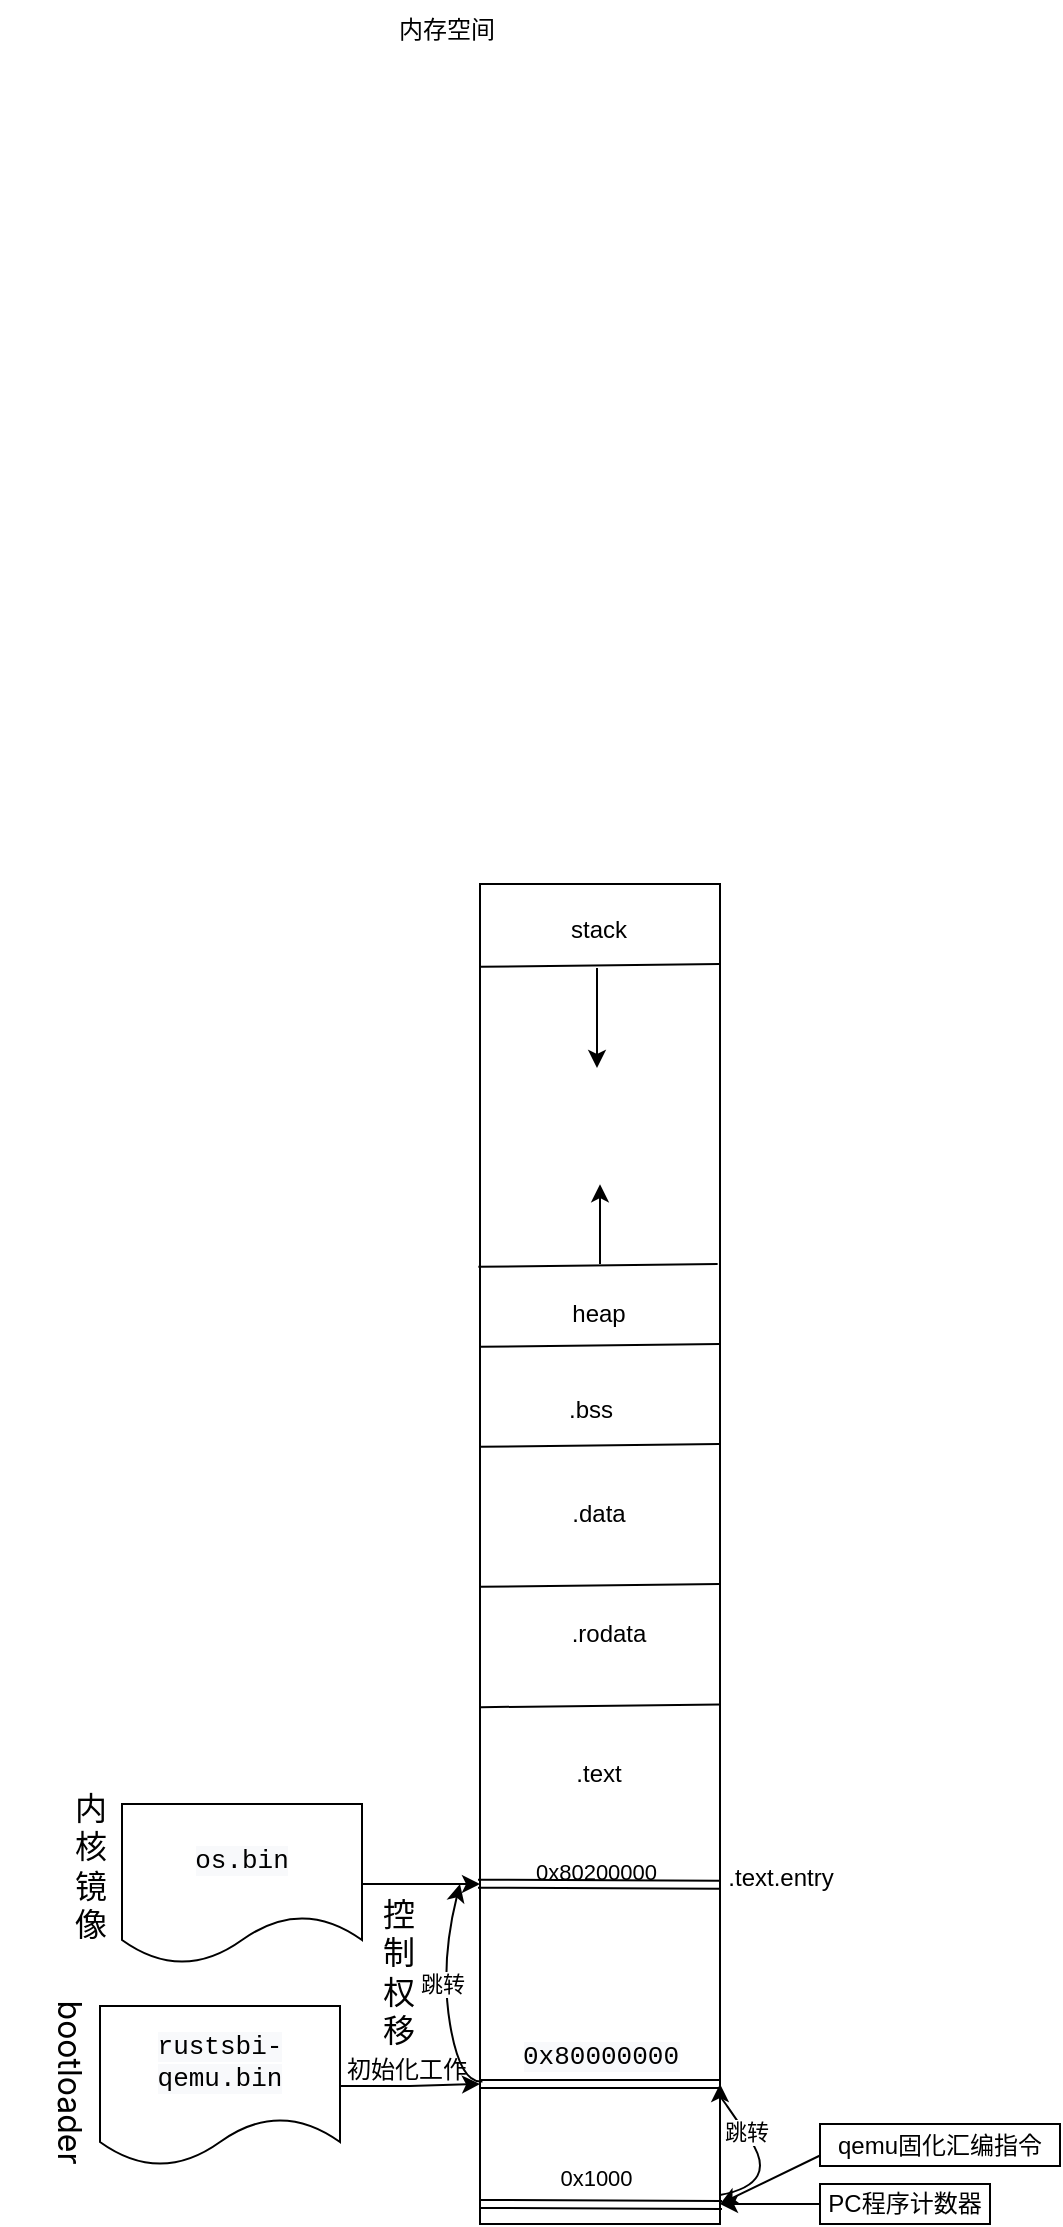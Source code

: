 <mxfile version="24.3.0" type="github">
  <diagram name="第 1 页" id="7-k96jfnMAiJ8e-T-u9u">
    <mxGraphModel dx="1002" dy="569" grid="1" gridSize="10" guides="1" tooltips="1" connect="1" arrows="1" fold="1" page="1" pageScale="1" pageWidth="827" pageHeight="1169" math="0" shadow="0">
      <root>
        <mxCell id="0" />
        <mxCell id="1" parent="0" />
        <mxCell id="l_-t8NbUMLtEt77pQAXU-1" value="" style="rounded=0;whiteSpace=wrap;html=1;" vertex="1" parent="1">
          <mxGeometry x="380" y="460" width="120" height="670" as="geometry" />
        </mxCell>
        <mxCell id="l_-t8NbUMLtEt77pQAXU-11" style="edgeStyle=orthogonalEdgeStyle;rounded=0;orthogonalLoop=1;jettySize=auto;html=1;exitX=1;exitY=0.5;exitDx=0;exitDy=0;" edge="1" parent="1" source="l_-t8NbUMLtEt77pQAXU-2">
          <mxGeometry relative="1" as="geometry">
            <mxPoint x="380" y="1060" as="targetPoint" />
          </mxGeometry>
        </mxCell>
        <mxCell id="l_-t8NbUMLtEt77pQAXU-2" value="&lt;span style=&quot;font-family: SFMono-Regular, Menlo, Consolas, Monaco, &amp;quot;Liberation Mono&amp;quot;, &amp;quot;Lucida Console&amp;quot;, monospace; font-size: 13px; text-align: start; background-color: rgb(248, 249, 251);&quot;&gt;rustsbi-qemu.bin&lt;/span&gt;" style="shape=document;whiteSpace=wrap;html=1;boundedLbl=1;" vertex="1" parent="1">
          <mxGeometry x="190" y="1021" width="120" height="80" as="geometry" />
        </mxCell>
        <mxCell id="l_-t8NbUMLtEt77pQAXU-5" value="" style="shape=link;html=1;rounded=0;exitX=-0.007;exitY=0.849;exitDx=0;exitDy=0;exitPerimeter=0;" edge="1" parent="1">
          <mxGeometry width="100" relative="1" as="geometry">
            <mxPoint x="380.0" y="1060" as="sourcePoint" />
            <mxPoint x="500" y="1060" as="targetPoint" />
          </mxGeometry>
        </mxCell>
        <mxCell id="l_-t8NbUMLtEt77pQAXU-6" value="&lt;code style=&quot;font-family: var(--font-stack--monospace); font-size: var(--font-size--small--2); background: var(--color-inline-code-background); border-radius: 0.2em; padding: 0.1em 0.2em; border: 1px solid var(--color-background-border); text-align: start; text-wrap: wrap;&quot; class=&quot;docutils literal notranslate&quot;&gt;&lt;span class=&quot;pre&quot;&gt;0x80200000&lt;/span&gt;&lt;/code&gt;&lt;span style=&quot;font-family: -apple-system, BlinkMacSystemFont, &amp;quot;Segoe UI&amp;quot;, Helvetica, Arial, sans-serif, &amp;quot;Apple Color Emoji&amp;quot;, &amp;quot;Segoe UI Emoji&amp;quot;; font-size: medium; text-align: start; text-wrap: wrap;&quot;&gt;&amp;nbsp;&lt;/span&gt;" style="edgeLabel;html=1;align=center;verticalAlign=middle;resizable=0;points=[];" vertex="1" connectable="0" parent="l_-t8NbUMLtEt77pQAXU-5">
          <mxGeometry x="0.301" relative="1" as="geometry">
            <mxPoint x="-18" y="-108" as="offset" />
          </mxGeometry>
        </mxCell>
        <mxCell id="l_-t8NbUMLtEt77pQAXU-8" value="&lt;span style=&quot;font-family: -apple-system, BlinkMacSystemFont, &amp;quot;Segoe UI&amp;quot;, Helvetica, Arial, sans-serif, &amp;quot;Apple Color Emoji&amp;quot;, &amp;quot;Segoe UI Emoji&amp;quot;; font-size: medium; text-align: start; text-wrap: wrap; background-color: rgb(255, 255, 255);&quot;&gt;bootloader&amp;nbsp;&lt;/span&gt;" style="text;html=1;align=center;verticalAlign=middle;resizable=0;points=[];autosize=1;strokeColor=none;fillColor=none;rotation=90;" vertex="1" parent="1">
          <mxGeometry x="120" y="1046" width="110" height="30" as="geometry" />
        </mxCell>
        <mxCell id="l_-t8NbUMLtEt77pQAXU-19" style="edgeStyle=orthogonalEdgeStyle;rounded=0;orthogonalLoop=1;jettySize=auto;html=1;exitX=1;exitY=0.5;exitDx=0;exitDy=0;" edge="1" parent="1" source="l_-t8NbUMLtEt77pQAXU-12">
          <mxGeometry relative="1" as="geometry">
            <mxPoint x="380" y="960" as="targetPoint" />
          </mxGeometry>
        </mxCell>
        <mxCell id="l_-t8NbUMLtEt77pQAXU-12" value="&lt;span style=&quot;font-family: SFMono-Regular, Menlo, Consolas, Monaco, &amp;quot;Liberation Mono&amp;quot;, &amp;quot;Lucida Console&amp;quot;, monospace; font-size: 13px; text-align: start; background-color: rgb(248, 249, 251);&quot;&gt;os.bin&lt;/span&gt;" style="shape=document;whiteSpace=wrap;html=1;boundedLbl=1;" vertex="1" parent="1">
          <mxGeometry x="201" y="920" width="120" height="80" as="geometry" />
        </mxCell>
        <mxCell id="l_-t8NbUMLtEt77pQAXU-13" value="&lt;div style=&quot;text-align: start;&quot;&gt;&lt;br&gt;&lt;/div&gt;" style="text;html=1;align=center;verticalAlign=middle;resizable=0;points=[];autosize=1;strokeColor=none;fillColor=none;" vertex="1" parent="1">
          <mxGeometry x="195" y="820" width="20" height="30" as="geometry" />
        </mxCell>
        <mxCell id="l_-t8NbUMLtEt77pQAXU-15" value="&lt;span style=&quot;font-family: -apple-system, BlinkMacSystemFont, &amp;quot;Segoe UI&amp;quot;, Helvetica, Arial, sans-serif, &amp;quot;Apple Color Emoji&amp;quot;, &amp;quot;Segoe UI Emoji&amp;quot;; font-size: medium; text-align: start; text-wrap: wrap; background-color: rgb(255, 255, 255);&quot;&gt;内核镜像&lt;/span&gt;" style="text;html=1;align=center;verticalAlign=middle;resizable=0;points=[];autosize=1;strokeColor=none;fillColor=none;" vertex="1" parent="1">
          <mxGeometry x="140" y="936" width="90" height="30" as="geometry" />
        </mxCell>
        <mxCell id="l_-t8NbUMLtEt77pQAXU-16" value="" style="shape=link;html=1;rounded=0;exitX=-0.007;exitY=0.849;exitDx=0;exitDy=0;exitPerimeter=0;" edge="1" parent="1">
          <mxGeometry width="100" relative="1" as="geometry">
            <mxPoint x="379" y="959.83" as="sourcePoint" />
            <mxPoint x="500" y="960.33" as="targetPoint" />
          </mxGeometry>
        </mxCell>
        <mxCell id="l_-t8NbUMLtEt77pQAXU-17" value="&lt;span style=&quot;font-family: SFMono-Regular, Menlo, Consolas, Monaco, &amp;quot;Liberation Mono&amp;quot;, &amp;quot;Lucida Console&amp;quot;, monospace; font-size: 13px; text-align: start; text-wrap: wrap; background-color: rgb(248, 249, 251);&quot;&gt;0x80000000&lt;/span&gt;" style="edgeLabel;html=1;align=center;verticalAlign=middle;resizable=0;points=[];" vertex="1" connectable="0" parent="l_-t8NbUMLtEt77pQAXU-16">
          <mxGeometry x="0.301" relative="1" as="geometry">
            <mxPoint x="-18" y="86" as="offset" />
          </mxGeometry>
        </mxCell>
        <mxCell id="l_-t8NbUMLtEt77pQAXU-20" value="" style="shape=link;html=1;rounded=0;exitX=-0.007;exitY=0.849;exitDx=0;exitDy=0;exitPerimeter=0;" edge="1" parent="1">
          <mxGeometry width="100" relative="1" as="geometry">
            <mxPoint x="380" y="1120" as="sourcePoint" />
            <mxPoint x="501" y="1120.5" as="targetPoint" />
          </mxGeometry>
        </mxCell>
        <mxCell id="l_-t8NbUMLtEt77pQAXU-21" value="&lt;code style=&quot;font-family: var(--font-stack--monospace); font-size: var(--font-size--small--2); background: var(--color-inline-code-background); border-radius: 0.2em; padding: 0.1em 0.2em; border: 1px solid var(--color-background-border); text-align: left; text-wrap: wrap;&quot; class=&quot;docutils literal notranslate&quot;&gt;&lt;span class=&quot;pre&quot;&gt;0x1000&lt;/span&gt;&lt;/code&gt;&lt;span style=&quot;font-family: -apple-system, BlinkMacSystemFont, &amp;quot;Segoe UI&amp;quot;, Helvetica, Arial, sans-serif, &amp;quot;Apple Color Emoji&amp;quot;, &amp;quot;Segoe UI Emoji&amp;quot;; font-size: medium; text-align: left; text-wrap: wrap;&quot;&gt;&amp;nbsp;&lt;/span&gt;" style="edgeLabel;html=1;align=center;verticalAlign=middle;resizable=0;points=[];" vertex="1" connectable="0" parent="l_-t8NbUMLtEt77pQAXU-20">
          <mxGeometry x="0.301" relative="1" as="geometry">
            <mxPoint x="-19" y="-16" as="offset" />
          </mxGeometry>
        </mxCell>
        <mxCell id="l_-t8NbUMLtEt77pQAXU-22" value="PC程序计数器" style="rounded=0;whiteSpace=wrap;html=1;" vertex="1" parent="1">
          <mxGeometry x="550" y="1110" width="85" height="20" as="geometry" />
        </mxCell>
        <mxCell id="l_-t8NbUMLtEt77pQAXU-23" value="" style="endArrow=classic;html=1;rounded=0;exitX=0;exitY=0.5;exitDx=0;exitDy=0;" edge="1" parent="1" source="l_-t8NbUMLtEt77pQAXU-22">
          <mxGeometry width="50" height="50" relative="1" as="geometry">
            <mxPoint x="460" y="1130" as="sourcePoint" />
            <mxPoint x="500" y="1120" as="targetPoint" />
            <Array as="points" />
          </mxGeometry>
        </mxCell>
        <mxCell id="l_-t8NbUMLtEt77pQAXU-25" value="qemu固化汇编指令" style="rounded=0;whiteSpace=wrap;html=1;" vertex="1" parent="1">
          <mxGeometry x="550" y="1080" width="120" height="21" as="geometry" />
        </mxCell>
        <mxCell id="l_-t8NbUMLtEt77pQAXU-26" value="" style="endArrow=classic;html=1;rounded=0;exitX=0;exitY=0.75;exitDx=0;exitDy=0;" edge="1" parent="1" source="l_-t8NbUMLtEt77pQAXU-25">
          <mxGeometry width="50" height="50" relative="1" as="geometry">
            <mxPoint x="460" y="1130" as="sourcePoint" />
            <mxPoint x="500" y="1120" as="targetPoint" />
          </mxGeometry>
        </mxCell>
        <mxCell id="l_-t8NbUMLtEt77pQAXU-28" value="" style="curved=1;endArrow=classic;html=1;rounded=0;" edge="1" parent="1">
          <mxGeometry width="50" height="50" relative="1" as="geometry">
            <mxPoint x="500" y="1115.5" as="sourcePoint" />
            <mxPoint x="500" y="1060" as="targetPoint" />
            <Array as="points">
              <mxPoint x="530" y="1110" />
              <mxPoint x="500" y="1065.5" />
            </Array>
          </mxGeometry>
        </mxCell>
        <mxCell id="l_-t8NbUMLtEt77pQAXU-29" value="跳转" style="edgeLabel;html=1;align=center;verticalAlign=middle;resizable=0;points=[];" vertex="1" connectable="0" parent="l_-t8NbUMLtEt77pQAXU-28">
          <mxGeometry x="0.387" y="-1" relative="1" as="geometry">
            <mxPoint as="offset" />
          </mxGeometry>
        </mxCell>
        <mxCell id="l_-t8NbUMLtEt77pQAXU-30" value="初始化工作" style="text;html=1;align=center;verticalAlign=middle;resizable=0;points=[];autosize=1;strokeColor=none;fillColor=none;" vertex="1" parent="1">
          <mxGeometry x="303" y="1038" width="80" height="30" as="geometry" />
        </mxCell>
        <mxCell id="l_-t8NbUMLtEt77pQAXU-31" value="" style="curved=1;endArrow=classic;html=1;rounded=0;exitX=0.01;exitY=0.913;exitDx=0;exitDy=0;exitPerimeter=0;" edge="1" parent="1">
          <mxGeometry width="50" height="50" relative="1" as="geometry">
            <mxPoint x="381.2" y="1058.71" as="sourcePoint" />
            <mxPoint x="370" y="960" as="targetPoint" />
            <Array as="points">
              <mxPoint x="370" y="1060" />
              <mxPoint x="360" y="1000" />
            </Array>
          </mxGeometry>
        </mxCell>
        <mxCell id="l_-t8NbUMLtEt77pQAXU-32" value="跳转" style="edgeLabel;html=1;align=center;verticalAlign=middle;resizable=0;points=[];" vertex="1" connectable="0" parent="l_-t8NbUMLtEt77pQAXU-31">
          <mxGeometry x="0.095" y="1" relative="1" as="geometry">
            <mxPoint as="offset" />
          </mxGeometry>
        </mxCell>
        <mxCell id="l_-t8NbUMLtEt77pQAXU-33" value="&lt;span style=&quot;font-family: -apple-system, BlinkMacSystemFont, &amp;quot;Segoe UI&amp;quot;, Helvetica, Arial, sans-serif, &amp;quot;Apple Color Emoji&amp;quot;, &amp;quot;Segoe UI Emoji&amp;quot;; font-size: medium; text-align: left; text-wrap: wrap;&quot;&gt;控制权移&lt;/span&gt;" style="edgeLabel;html=1;align=center;verticalAlign=middle;resizable=0;points=[];" vertex="1" connectable="0" parent="l_-t8NbUMLtEt77pQAXU-31">
          <mxGeometry x="0.11" y="5" relative="1" as="geometry">
            <mxPoint x="-18" y="-6" as="offset" />
          </mxGeometry>
        </mxCell>
        <mxCell id="l_-t8NbUMLtEt77pQAXU-34" value="内存空间" style="text;html=1;align=center;verticalAlign=middle;resizable=0;points=[];autosize=1;strokeColor=none;fillColor=none;" vertex="1" parent="1">
          <mxGeometry x="328" y="18" width="70" height="30" as="geometry" />
        </mxCell>
        <mxCell id="l_-t8NbUMLtEt77pQAXU-35" value="" style="endArrow=none;html=1;rounded=0;entryX=1;entryY=0.457;entryDx=0;entryDy=0;entryPerimeter=0;exitX=0.003;exitY=0.46;exitDx=0;exitDy=0;exitPerimeter=0;" edge="1" parent="1">
          <mxGeometry width="50" height="50" relative="1" as="geometry">
            <mxPoint x="380.36" y="871.6" as="sourcePoint" />
            <mxPoint x="500" y="870.22" as="targetPoint" />
          </mxGeometry>
        </mxCell>
        <mxCell id="l_-t8NbUMLtEt77pQAXU-36" value=".text.entry" style="text;html=1;align=center;verticalAlign=middle;resizable=0;points=[];autosize=1;strokeColor=none;fillColor=none;" vertex="1" parent="1">
          <mxGeometry x="490" y="942" width="80" height="30" as="geometry" />
        </mxCell>
        <mxCell id="l_-t8NbUMLtEt77pQAXU-37" value="" style="endArrow=none;html=1;rounded=0;entryX=1;entryY=0.457;entryDx=0;entryDy=0;entryPerimeter=0;exitX=0.003;exitY=0.46;exitDx=0;exitDy=0;exitPerimeter=0;" edge="1" parent="1">
          <mxGeometry width="50" height="50" relative="1" as="geometry">
            <mxPoint x="380.36" y="811.38" as="sourcePoint" />
            <mxPoint x="500" y="810" as="targetPoint" />
          </mxGeometry>
        </mxCell>
        <mxCell id="l_-t8NbUMLtEt77pQAXU-38" value="" style="endArrow=none;html=1;rounded=0;entryX=1;entryY=0.457;entryDx=0;entryDy=0;entryPerimeter=0;exitX=0.003;exitY=0.46;exitDx=0;exitDy=0;exitPerimeter=0;" edge="1" parent="1">
          <mxGeometry width="50" height="50" relative="1" as="geometry">
            <mxPoint x="380.0" y="741.38" as="sourcePoint" />
            <mxPoint x="499.64" y="740" as="targetPoint" />
          </mxGeometry>
        </mxCell>
        <mxCell id="l_-t8NbUMLtEt77pQAXU-39" value=".rodata" style="text;html=1;align=center;verticalAlign=middle;resizable=0;points=[];autosize=1;strokeColor=none;fillColor=none;" vertex="1" parent="1">
          <mxGeometry x="414" y="820" width="60" height="30" as="geometry" />
        </mxCell>
        <mxCell id="l_-t8NbUMLtEt77pQAXU-40" value=".data" style="text;html=1;align=center;verticalAlign=middle;resizable=0;points=[];autosize=1;strokeColor=none;fillColor=none;" vertex="1" parent="1">
          <mxGeometry x="414" y="760" width="50" height="30" as="geometry" />
        </mxCell>
        <mxCell id="l_-t8NbUMLtEt77pQAXU-41" value=".text" style="text;html=1;align=center;verticalAlign=middle;resizable=0;points=[];autosize=1;strokeColor=none;fillColor=none;" vertex="1" parent="1">
          <mxGeometry x="414" y="890" width="50" height="30" as="geometry" />
        </mxCell>
        <mxCell id="l_-t8NbUMLtEt77pQAXU-42" value=".bss" style="text;html=1;align=center;verticalAlign=middle;resizable=0;points=[];autosize=1;strokeColor=none;fillColor=none;" vertex="1" parent="1">
          <mxGeometry x="410" y="708" width="50" height="30" as="geometry" />
        </mxCell>
        <mxCell id="l_-t8NbUMLtEt77pQAXU-43" value="" style="endArrow=none;html=1;rounded=0;entryX=1;entryY=0.457;entryDx=0;entryDy=0;entryPerimeter=0;exitX=0.003;exitY=0.46;exitDx=0;exitDy=0;exitPerimeter=0;" edge="1" parent="1">
          <mxGeometry width="50" height="50" relative="1" as="geometry">
            <mxPoint x="380.36" y="691.38" as="sourcePoint" />
            <mxPoint x="500" y="690" as="targetPoint" />
          </mxGeometry>
        </mxCell>
        <mxCell id="l_-t8NbUMLtEt77pQAXU-44" value="heap" style="text;html=1;align=center;verticalAlign=middle;resizable=0;points=[];autosize=1;strokeColor=none;fillColor=none;" vertex="1" parent="1">
          <mxGeometry x="414" y="660" width="50" height="30" as="geometry" />
        </mxCell>
        <mxCell id="l_-t8NbUMLtEt77pQAXU-45" value="" style="endArrow=none;html=1;rounded=0;entryX=1;entryY=0.457;entryDx=0;entryDy=0;entryPerimeter=0;exitX=0.003;exitY=0.46;exitDx=0;exitDy=0;exitPerimeter=0;" edge="1" parent="1">
          <mxGeometry width="50" height="50" relative="1" as="geometry">
            <mxPoint x="379.18" y="651.38" as="sourcePoint" />
            <mxPoint x="498.82" y="650" as="targetPoint" />
          </mxGeometry>
        </mxCell>
        <mxCell id="l_-t8NbUMLtEt77pQAXU-46" value="" style="endArrow=none;html=1;rounded=0;entryX=1;entryY=0.457;entryDx=0;entryDy=0;entryPerimeter=0;exitX=0.003;exitY=0.46;exitDx=0;exitDy=0;exitPerimeter=0;" edge="1" parent="1">
          <mxGeometry width="50" height="50" relative="1" as="geometry">
            <mxPoint x="380.36" y="501.38" as="sourcePoint" />
            <mxPoint x="500" y="500" as="targetPoint" />
          </mxGeometry>
        </mxCell>
        <mxCell id="l_-t8NbUMLtEt77pQAXU-47" value="stack" style="text;html=1;align=center;verticalAlign=middle;resizable=0;points=[];autosize=1;strokeColor=none;fillColor=none;" vertex="1" parent="1">
          <mxGeometry x="414" y="468" width="50" height="30" as="geometry" />
        </mxCell>
        <mxCell id="l_-t8NbUMLtEt77pQAXU-48" value="" style="endArrow=classic;html=1;rounded=0;entryX=0.5;entryY=0.224;entryDx=0;entryDy=0;entryPerimeter=0;" edge="1" parent="1" target="l_-t8NbUMLtEt77pQAXU-1">
          <mxGeometry width="50" height="50" relative="1" as="geometry">
            <mxPoint x="440" y="650" as="sourcePoint" />
            <mxPoint x="490" y="590" as="targetPoint" />
          </mxGeometry>
        </mxCell>
        <mxCell id="l_-t8NbUMLtEt77pQAXU-49" value="" style="endArrow=classic;html=1;rounded=0;" edge="1" parent="1">
          <mxGeometry width="50" height="50" relative="1" as="geometry">
            <mxPoint x="438.5" y="502" as="sourcePoint" />
            <mxPoint x="438.5" y="552" as="targetPoint" />
          </mxGeometry>
        </mxCell>
      </root>
    </mxGraphModel>
  </diagram>
</mxfile>
